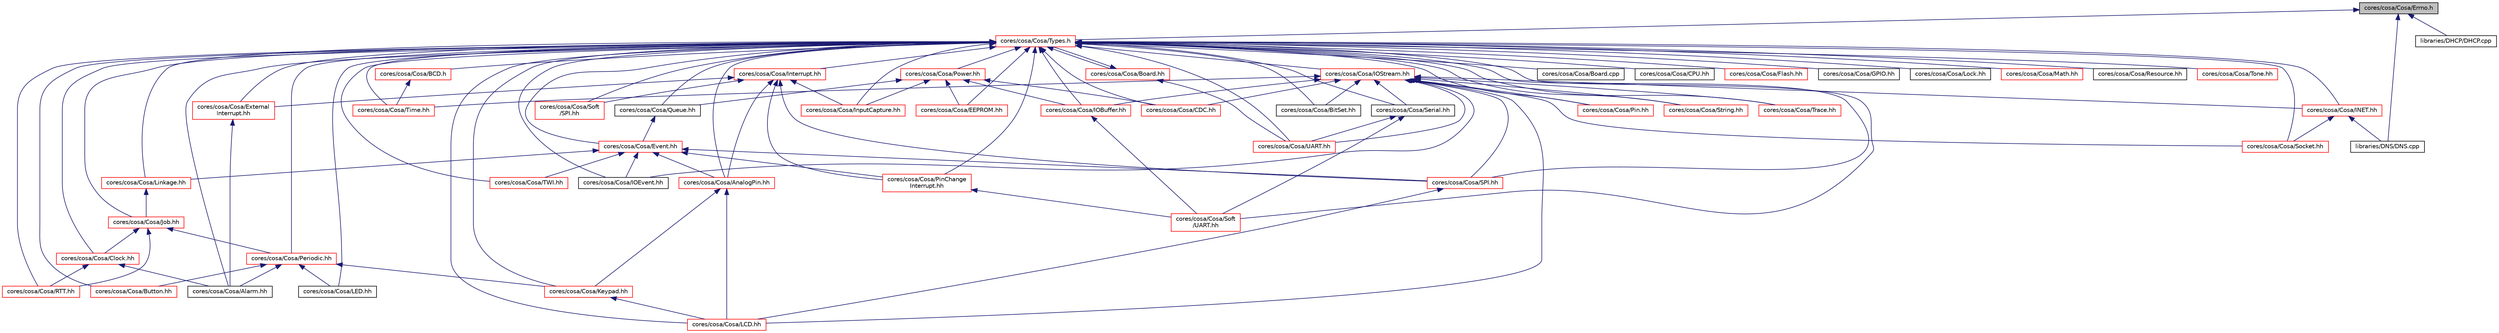 digraph "cores/cosa/Cosa/Errno.h"
{
  edge [fontname="Helvetica",fontsize="10",labelfontname="Helvetica",labelfontsize="10"];
  node [fontname="Helvetica",fontsize="10",shape=record];
  Node1 [label="cores/cosa/Cosa/Errno.h",height=0.2,width=0.4,color="black", fillcolor="grey75", style="filled", fontcolor="black"];
  Node1 -> Node2 [dir="back",color="midnightblue",fontsize="10",style="solid",fontname="Helvetica"];
  Node2 [label="cores/cosa/Cosa/Types.h",height=0.2,width=0.4,color="red", fillcolor="white", style="filled",URL="$d7/df8/Types_8h.html"];
  Node2 -> Node3 [dir="back",color="midnightblue",fontsize="10",style="solid",fontname="Helvetica"];
  Node3 [label="cores/cosa/Cosa/Alarm.hh",height=0.2,width=0.4,color="black", fillcolor="white", style="filled",URL="$d8/dfc/Alarm_8hh.html"];
  Node2 -> Node4 [dir="back",color="midnightblue",fontsize="10",style="solid",fontname="Helvetica"];
  Node4 [label="cores/cosa/Cosa/AnalogPin.hh",height=0.2,width=0.4,color="red", fillcolor="white", style="filled",URL="$d3/def/AnalogPin_8hh.html"];
  Node4 -> Node5 [dir="back",color="midnightblue",fontsize="10",style="solid",fontname="Helvetica"];
  Node5 [label="cores/cosa/Cosa/Keypad.hh",height=0.2,width=0.4,color="red", fillcolor="white", style="filled",URL="$d4/d76/Keypad_8hh.html"];
  Node5 -> Node6 [dir="back",color="midnightblue",fontsize="10",style="solid",fontname="Helvetica"];
  Node6 [label="cores/cosa/Cosa/LCD.hh",height=0.2,width=0.4,color="red", fillcolor="white", style="filled",URL="$d3/d9c/LCD_8hh.html"];
  Node4 -> Node6 [dir="back",color="midnightblue",fontsize="10",style="solid",fontname="Helvetica"];
  Node2 -> Node7 [dir="back",color="midnightblue",fontsize="10",style="solid",fontname="Helvetica"];
  Node7 [label="cores/cosa/Cosa/BCD.h",height=0.2,width=0.4,color="red", fillcolor="white", style="filled",URL="$d0/d1e/BCD_8h.html"];
  Node7 -> Node8 [dir="back",color="midnightblue",fontsize="10",style="solid",fontname="Helvetica"];
  Node8 [label="cores/cosa/Cosa/Time.hh",height=0.2,width=0.4,color="red", fillcolor="white", style="filled",URL="$db/d40/Time_8hh.html"];
  Node2 -> Node9 [dir="back",color="midnightblue",fontsize="10",style="solid",fontname="Helvetica"];
  Node9 [label="cores/cosa/Cosa/BitSet.hh",height=0.2,width=0.4,color="black", fillcolor="white", style="filled",URL="$d6/d2f/BitSet_8hh.html"];
  Node2 -> Node10 [dir="back",color="midnightblue",fontsize="10",style="solid",fontname="Helvetica"];
  Node10 [label="cores/cosa/Cosa/Board.cpp",height=0.2,width=0.4,color="black", fillcolor="white", style="filled",URL="$d6/dbe/Board_8cpp.html"];
  Node2 -> Node11 [dir="back",color="midnightblue",fontsize="10",style="solid",fontname="Helvetica"];
  Node11 [label="cores/cosa/Cosa/Board.hh",height=0.2,width=0.4,color="red", fillcolor="white", style="filled",URL="$df/d31/Board_8hh.html"];
  Node11 -> Node2 [dir="back",color="midnightblue",fontsize="10",style="solid",fontname="Helvetica"];
  Node11 -> Node12 [dir="back",color="midnightblue",fontsize="10",style="solid",fontname="Helvetica"];
  Node12 [label="cores/cosa/Cosa/UART.hh",height=0.2,width=0.4,color="red", fillcolor="white", style="filled",URL="$d3/d14/UART_8hh.html"];
  Node2 -> Node13 [dir="back",color="midnightblue",fontsize="10",style="solid",fontname="Helvetica"];
  Node13 [label="cores/cosa/Cosa/Button.hh",height=0.2,width=0.4,color="red", fillcolor="white", style="filled",URL="$db/d3a/Button_8hh.html"];
  Node2 -> Node14 [dir="back",color="midnightblue",fontsize="10",style="solid",fontname="Helvetica"];
  Node14 [label="cores/cosa/Cosa/CDC.hh",height=0.2,width=0.4,color="red", fillcolor="white", style="filled",URL="$df/d42/CDC_8hh.html"];
  Node2 -> Node15 [dir="back",color="midnightblue",fontsize="10",style="solid",fontname="Helvetica"];
  Node15 [label="cores/cosa/Cosa/Clock.hh",height=0.2,width=0.4,color="red", fillcolor="white", style="filled",URL="$de/d89/Clock_8hh.html"];
  Node15 -> Node3 [dir="back",color="midnightblue",fontsize="10",style="solid",fontname="Helvetica"];
  Node15 -> Node16 [dir="back",color="midnightblue",fontsize="10",style="solid",fontname="Helvetica"];
  Node16 [label="cores/cosa/Cosa/RTT.hh",height=0.2,width=0.4,color="red", fillcolor="white", style="filled",URL="$d3/dfc/RTT_8hh.html"];
  Node2 -> Node17 [dir="back",color="midnightblue",fontsize="10",style="solid",fontname="Helvetica"];
  Node17 [label="cores/cosa/Cosa/CPU.hh",height=0.2,width=0.4,color="black", fillcolor="white", style="filled",URL="$df/d41/CPU_8hh.html"];
  Node2 -> Node18 [dir="back",color="midnightblue",fontsize="10",style="solid",fontname="Helvetica"];
  Node18 [label="cores/cosa/Cosa/EEPROM.hh",height=0.2,width=0.4,color="red", fillcolor="white", style="filled",URL="$d8/db4/EEPROM_8hh.html"];
  Node2 -> Node19 [dir="back",color="midnightblue",fontsize="10",style="solid",fontname="Helvetica"];
  Node19 [label="cores/cosa/Cosa/Event.hh",height=0.2,width=0.4,color="red", fillcolor="white", style="filled",URL="$d5/df2/Event_8hh.html"];
  Node19 -> Node4 [dir="back",color="midnightblue",fontsize="10",style="solid",fontname="Helvetica"];
  Node19 -> Node20 [dir="back",color="midnightblue",fontsize="10",style="solid",fontname="Helvetica"];
  Node20 [label="cores/cosa/Cosa/IOEvent.hh",height=0.2,width=0.4,color="black", fillcolor="white", style="filled",URL="$de/d38/IOEvent_8hh.html"];
  Node19 -> Node21 [dir="back",color="midnightblue",fontsize="10",style="solid",fontname="Helvetica"];
  Node21 [label="cores/cosa/Cosa/Linkage.hh",height=0.2,width=0.4,color="red", fillcolor="white", style="filled",URL="$d5/d96/Linkage_8hh.html"];
  Node21 -> Node22 [dir="back",color="midnightblue",fontsize="10",style="solid",fontname="Helvetica"];
  Node22 [label="cores/cosa/Cosa/Job.hh",height=0.2,width=0.4,color="red", fillcolor="white", style="filled",URL="$d7/d3d/Job_8hh.html"];
  Node22 -> Node15 [dir="back",color="midnightblue",fontsize="10",style="solid",fontname="Helvetica"];
  Node22 -> Node23 [dir="back",color="midnightblue",fontsize="10",style="solid",fontname="Helvetica"];
  Node23 [label="cores/cosa/Cosa/Periodic.hh",height=0.2,width=0.4,color="red", fillcolor="white", style="filled",URL="$de/d68/Periodic_8hh.html"];
  Node23 -> Node3 [dir="back",color="midnightblue",fontsize="10",style="solid",fontname="Helvetica"];
  Node23 -> Node13 [dir="back",color="midnightblue",fontsize="10",style="solid",fontname="Helvetica"];
  Node23 -> Node5 [dir="back",color="midnightblue",fontsize="10",style="solid",fontname="Helvetica"];
  Node23 -> Node24 [dir="back",color="midnightblue",fontsize="10",style="solid",fontname="Helvetica"];
  Node24 [label="cores/cosa/Cosa/LED.hh",height=0.2,width=0.4,color="black", fillcolor="white", style="filled",URL="$d0/d00/LED_8hh.html"];
  Node22 -> Node16 [dir="back",color="midnightblue",fontsize="10",style="solid",fontname="Helvetica"];
  Node19 -> Node25 [dir="back",color="midnightblue",fontsize="10",style="solid",fontname="Helvetica"];
  Node25 [label="cores/cosa/Cosa/PinChange\lInterrupt.hh",height=0.2,width=0.4,color="red", fillcolor="white", style="filled",URL="$d1/d75/PinChangeInterrupt_8hh.html"];
  Node25 -> Node26 [dir="back",color="midnightblue",fontsize="10",style="solid",fontname="Helvetica"];
  Node26 [label="cores/cosa/Cosa/Soft\l/UART.hh",height=0.2,width=0.4,color="red", fillcolor="white", style="filled",URL="$df/de7/Soft_2UART_8hh.html"];
  Node19 -> Node27 [dir="back",color="midnightblue",fontsize="10",style="solid",fontname="Helvetica"];
  Node27 [label="cores/cosa/Cosa/SPI.hh",height=0.2,width=0.4,color="red", fillcolor="white", style="filled",URL="$d2/d43/SPI_8hh.html"];
  Node27 -> Node6 [dir="back",color="midnightblue",fontsize="10",style="solid",fontname="Helvetica"];
  Node19 -> Node28 [dir="back",color="midnightblue",fontsize="10",style="solid",fontname="Helvetica"];
  Node28 [label="cores/cosa/Cosa/TWI.hh",height=0.2,width=0.4,color="red", fillcolor="white", style="filled",URL="$d5/d9f/TWI_8hh.html"];
  Node2 -> Node29 [dir="back",color="midnightblue",fontsize="10",style="solid",fontname="Helvetica"];
  Node29 [label="cores/cosa/Cosa/External\lInterrupt.hh",height=0.2,width=0.4,color="red", fillcolor="white", style="filled",URL="$dd/d37/ExternalInterrupt_8hh.html"];
  Node29 -> Node3 [dir="back",color="midnightblue",fontsize="10",style="solid",fontname="Helvetica"];
  Node2 -> Node30 [dir="back",color="midnightblue",fontsize="10",style="solid",fontname="Helvetica"];
  Node30 [label="cores/cosa/Cosa/Flash.hh",height=0.2,width=0.4,color="red", fillcolor="white", style="filled",URL="$d5/d6e/Flash_8hh.html"];
  Node2 -> Node31 [dir="back",color="midnightblue",fontsize="10",style="solid",fontname="Helvetica"];
  Node31 [label="cores/cosa/Cosa/GPIO.hh",height=0.2,width=0.4,color="black", fillcolor="white", style="filled",URL="$d3/dbf/GPIO_8hh.html"];
  Node2 -> Node32 [dir="back",color="midnightblue",fontsize="10",style="solid",fontname="Helvetica"];
  Node32 [label="cores/cosa/Cosa/INET.hh",height=0.2,width=0.4,color="red", fillcolor="white", style="filled",URL="$d7/d77/INET_8hh.html"];
  Node32 -> Node33 [dir="back",color="midnightblue",fontsize="10",style="solid",fontname="Helvetica"];
  Node33 [label="cores/cosa/Cosa/Socket.hh",height=0.2,width=0.4,color="red", fillcolor="white", style="filled",URL="$df/d1c/Socket_8hh.html"];
  Node32 -> Node34 [dir="back",color="midnightblue",fontsize="10",style="solid",fontname="Helvetica"];
  Node34 [label="libraries/DNS/DNS.cpp",height=0.2,width=0.4,color="black", fillcolor="white", style="filled",URL="$de/d7a/DNS_8cpp.html"];
  Node2 -> Node35 [dir="back",color="midnightblue",fontsize="10",style="solid",fontname="Helvetica"];
  Node35 [label="cores/cosa/Cosa/InputCapture.hh",height=0.2,width=0.4,color="red", fillcolor="white", style="filled",URL="$de/d74/InputCapture_8hh.html"];
  Node2 -> Node36 [dir="back",color="midnightblue",fontsize="10",style="solid",fontname="Helvetica"];
  Node36 [label="cores/cosa/Cosa/Interrupt.hh",height=0.2,width=0.4,color="red", fillcolor="white", style="filled",URL="$de/d0b/Interrupt_8hh.html"];
  Node36 -> Node4 [dir="back",color="midnightblue",fontsize="10",style="solid",fontname="Helvetica"];
  Node36 -> Node29 [dir="back",color="midnightblue",fontsize="10",style="solid",fontname="Helvetica"];
  Node36 -> Node35 [dir="back",color="midnightblue",fontsize="10",style="solid",fontname="Helvetica"];
  Node36 -> Node25 [dir="back",color="midnightblue",fontsize="10",style="solid",fontname="Helvetica"];
  Node36 -> Node37 [dir="back",color="midnightblue",fontsize="10",style="solid",fontname="Helvetica"];
  Node37 [label="cores/cosa/Cosa/Soft\l/SPI.hh",height=0.2,width=0.4,color="red", fillcolor="white", style="filled",URL="$de/de6/Soft_2SPI_8hh.html"];
  Node36 -> Node27 [dir="back",color="midnightblue",fontsize="10",style="solid",fontname="Helvetica"];
  Node2 -> Node38 [dir="back",color="midnightblue",fontsize="10",style="solid",fontname="Helvetica"];
  Node38 [label="cores/cosa/Cosa/IOBuffer.hh",height=0.2,width=0.4,color="red", fillcolor="white", style="filled",URL="$d7/de5/IOBuffer_8hh.html"];
  Node38 -> Node26 [dir="back",color="midnightblue",fontsize="10",style="solid",fontname="Helvetica"];
  Node2 -> Node20 [dir="back",color="midnightblue",fontsize="10",style="solid",fontname="Helvetica"];
  Node2 -> Node39 [dir="back",color="midnightblue",fontsize="10",style="solid",fontname="Helvetica"];
  Node39 [label="cores/cosa/Cosa/IOStream.hh",height=0.2,width=0.4,color="red", fillcolor="white", style="filled",URL="$d0/dcf/IOStream_8hh.html"];
  Node39 -> Node9 [dir="back",color="midnightblue",fontsize="10",style="solid",fontname="Helvetica"];
  Node39 -> Node14 [dir="back",color="midnightblue",fontsize="10",style="solid",fontname="Helvetica"];
  Node39 -> Node32 [dir="back",color="midnightblue",fontsize="10",style="solid",fontname="Helvetica"];
  Node39 -> Node38 [dir="back",color="midnightblue",fontsize="10",style="solid",fontname="Helvetica"];
  Node39 -> Node20 [dir="back",color="midnightblue",fontsize="10",style="solid",fontname="Helvetica"];
  Node39 -> Node6 [dir="back",color="midnightblue",fontsize="10",style="solid",fontname="Helvetica"];
  Node39 -> Node40 [dir="back",color="midnightblue",fontsize="10",style="solid",fontname="Helvetica"];
  Node40 [label="cores/cosa/Cosa/Pin.hh",height=0.2,width=0.4,color="red", fillcolor="white", style="filled",URL="$d9/d0a/Pin_8hh.html"];
  Node39 -> Node41 [dir="back",color="midnightblue",fontsize="10",style="solid",fontname="Helvetica"];
  Node41 [label="cores/cosa/Cosa/Serial.hh",height=0.2,width=0.4,color="black", fillcolor="white", style="filled",URL="$df/dd0/Serial_8hh.html"];
  Node41 -> Node26 [dir="back",color="midnightblue",fontsize="10",style="solid",fontname="Helvetica"];
  Node41 -> Node12 [dir="back",color="midnightblue",fontsize="10",style="solid",fontname="Helvetica"];
  Node39 -> Node33 [dir="back",color="midnightblue",fontsize="10",style="solid",fontname="Helvetica"];
  Node39 -> Node27 [dir="back",color="midnightblue",fontsize="10",style="solid",fontname="Helvetica"];
  Node39 -> Node42 [dir="back",color="midnightblue",fontsize="10",style="solid",fontname="Helvetica"];
  Node42 [label="cores/cosa/Cosa/String.hh",height=0.2,width=0.4,color="red", fillcolor="white", style="filled",URL="$dd/deb/String_8hh.html"];
  Node39 -> Node8 [dir="back",color="midnightblue",fontsize="10",style="solid",fontname="Helvetica"];
  Node39 -> Node43 [dir="back",color="midnightblue",fontsize="10",style="solid",fontname="Helvetica"];
  Node43 [label="cores/cosa/Cosa/Trace.hh",height=0.2,width=0.4,color="red", fillcolor="white", style="filled",URL="$da/da9/Trace_8hh.html"];
  Node39 -> Node12 [dir="back",color="midnightblue",fontsize="10",style="solid",fontname="Helvetica"];
  Node2 -> Node22 [dir="back",color="midnightblue",fontsize="10",style="solid",fontname="Helvetica"];
  Node2 -> Node5 [dir="back",color="midnightblue",fontsize="10",style="solid",fontname="Helvetica"];
  Node2 -> Node6 [dir="back",color="midnightblue",fontsize="10",style="solid",fontname="Helvetica"];
  Node2 -> Node24 [dir="back",color="midnightblue",fontsize="10",style="solid",fontname="Helvetica"];
  Node2 -> Node21 [dir="back",color="midnightblue",fontsize="10",style="solid",fontname="Helvetica"];
  Node2 -> Node44 [dir="back",color="midnightblue",fontsize="10",style="solid",fontname="Helvetica"];
  Node44 [label="cores/cosa/Cosa/Lock.hh",height=0.2,width=0.4,color="black", fillcolor="white", style="filled",URL="$d4/d1c/Lock_8hh.html"];
  Node2 -> Node45 [dir="back",color="midnightblue",fontsize="10",style="solid",fontname="Helvetica"];
  Node45 [label="cores/cosa/Cosa/Math.hh",height=0.2,width=0.4,color="red", fillcolor="white", style="filled",URL="$d7/d7f/Math_8hh.html"];
  Node2 -> Node23 [dir="back",color="midnightblue",fontsize="10",style="solid",fontname="Helvetica"];
  Node2 -> Node40 [dir="back",color="midnightblue",fontsize="10",style="solid",fontname="Helvetica"];
  Node2 -> Node25 [dir="back",color="midnightblue",fontsize="10",style="solid",fontname="Helvetica"];
  Node2 -> Node46 [dir="back",color="midnightblue",fontsize="10",style="solid",fontname="Helvetica"];
  Node46 [label="cores/cosa/Cosa/Power.hh",height=0.2,width=0.4,color="red", fillcolor="white", style="filled",URL="$de/d82/Power_8hh.html"];
  Node46 -> Node14 [dir="back",color="midnightblue",fontsize="10",style="solid",fontname="Helvetica"];
  Node46 -> Node18 [dir="back",color="midnightblue",fontsize="10",style="solid",fontname="Helvetica"];
  Node46 -> Node35 [dir="back",color="midnightblue",fontsize="10",style="solid",fontname="Helvetica"];
  Node46 -> Node38 [dir="back",color="midnightblue",fontsize="10",style="solid",fontname="Helvetica"];
  Node46 -> Node47 [dir="back",color="midnightblue",fontsize="10",style="solid",fontname="Helvetica"];
  Node47 [label="cores/cosa/Cosa/Queue.hh",height=0.2,width=0.4,color="black", fillcolor="white", style="filled",URL="$d9/db9/Queue_8hh.html"];
  Node47 -> Node19 [dir="back",color="midnightblue",fontsize="10",style="solid",fontname="Helvetica"];
  Node2 -> Node47 [dir="back",color="midnightblue",fontsize="10",style="solid",fontname="Helvetica"];
  Node2 -> Node48 [dir="back",color="midnightblue",fontsize="10",style="solid",fontname="Helvetica"];
  Node48 [label="cores/cosa/Cosa/Resource.hh",height=0.2,width=0.4,color="black", fillcolor="white", style="filled",URL="$d9/d7a/Resource_8hh.html"];
  Node2 -> Node16 [dir="back",color="midnightblue",fontsize="10",style="solid",fontname="Helvetica"];
  Node2 -> Node41 [dir="back",color="midnightblue",fontsize="10",style="solid",fontname="Helvetica"];
  Node2 -> Node33 [dir="back",color="midnightblue",fontsize="10",style="solid",fontname="Helvetica"];
  Node2 -> Node37 [dir="back",color="midnightblue",fontsize="10",style="solid",fontname="Helvetica"];
  Node2 -> Node26 [dir="back",color="midnightblue",fontsize="10",style="solid",fontname="Helvetica"];
  Node2 -> Node27 [dir="back",color="midnightblue",fontsize="10",style="solid",fontname="Helvetica"];
  Node2 -> Node42 [dir="back",color="midnightblue",fontsize="10",style="solid",fontname="Helvetica"];
  Node2 -> Node8 [dir="back",color="midnightblue",fontsize="10",style="solid",fontname="Helvetica"];
  Node2 -> Node49 [dir="back",color="midnightblue",fontsize="10",style="solid",fontname="Helvetica"];
  Node49 [label="cores/cosa/Cosa/Tone.hh",height=0.2,width=0.4,color="red", fillcolor="white", style="filled",URL="$db/d77/Tone_8hh.html"];
  Node2 -> Node43 [dir="back",color="midnightblue",fontsize="10",style="solid",fontname="Helvetica"];
  Node2 -> Node28 [dir="back",color="midnightblue",fontsize="10",style="solid",fontname="Helvetica"];
  Node2 -> Node12 [dir="back",color="midnightblue",fontsize="10",style="solid",fontname="Helvetica"];
  Node1 -> Node50 [dir="back",color="midnightblue",fontsize="10",style="solid",fontname="Helvetica"];
  Node50 [label="libraries/DHCP/DHCP.cpp",height=0.2,width=0.4,color="black", fillcolor="white", style="filled",URL="$de/dd2/DHCP_8cpp.html"];
  Node1 -> Node34 [dir="back",color="midnightblue",fontsize="10",style="solid",fontname="Helvetica"];
}
